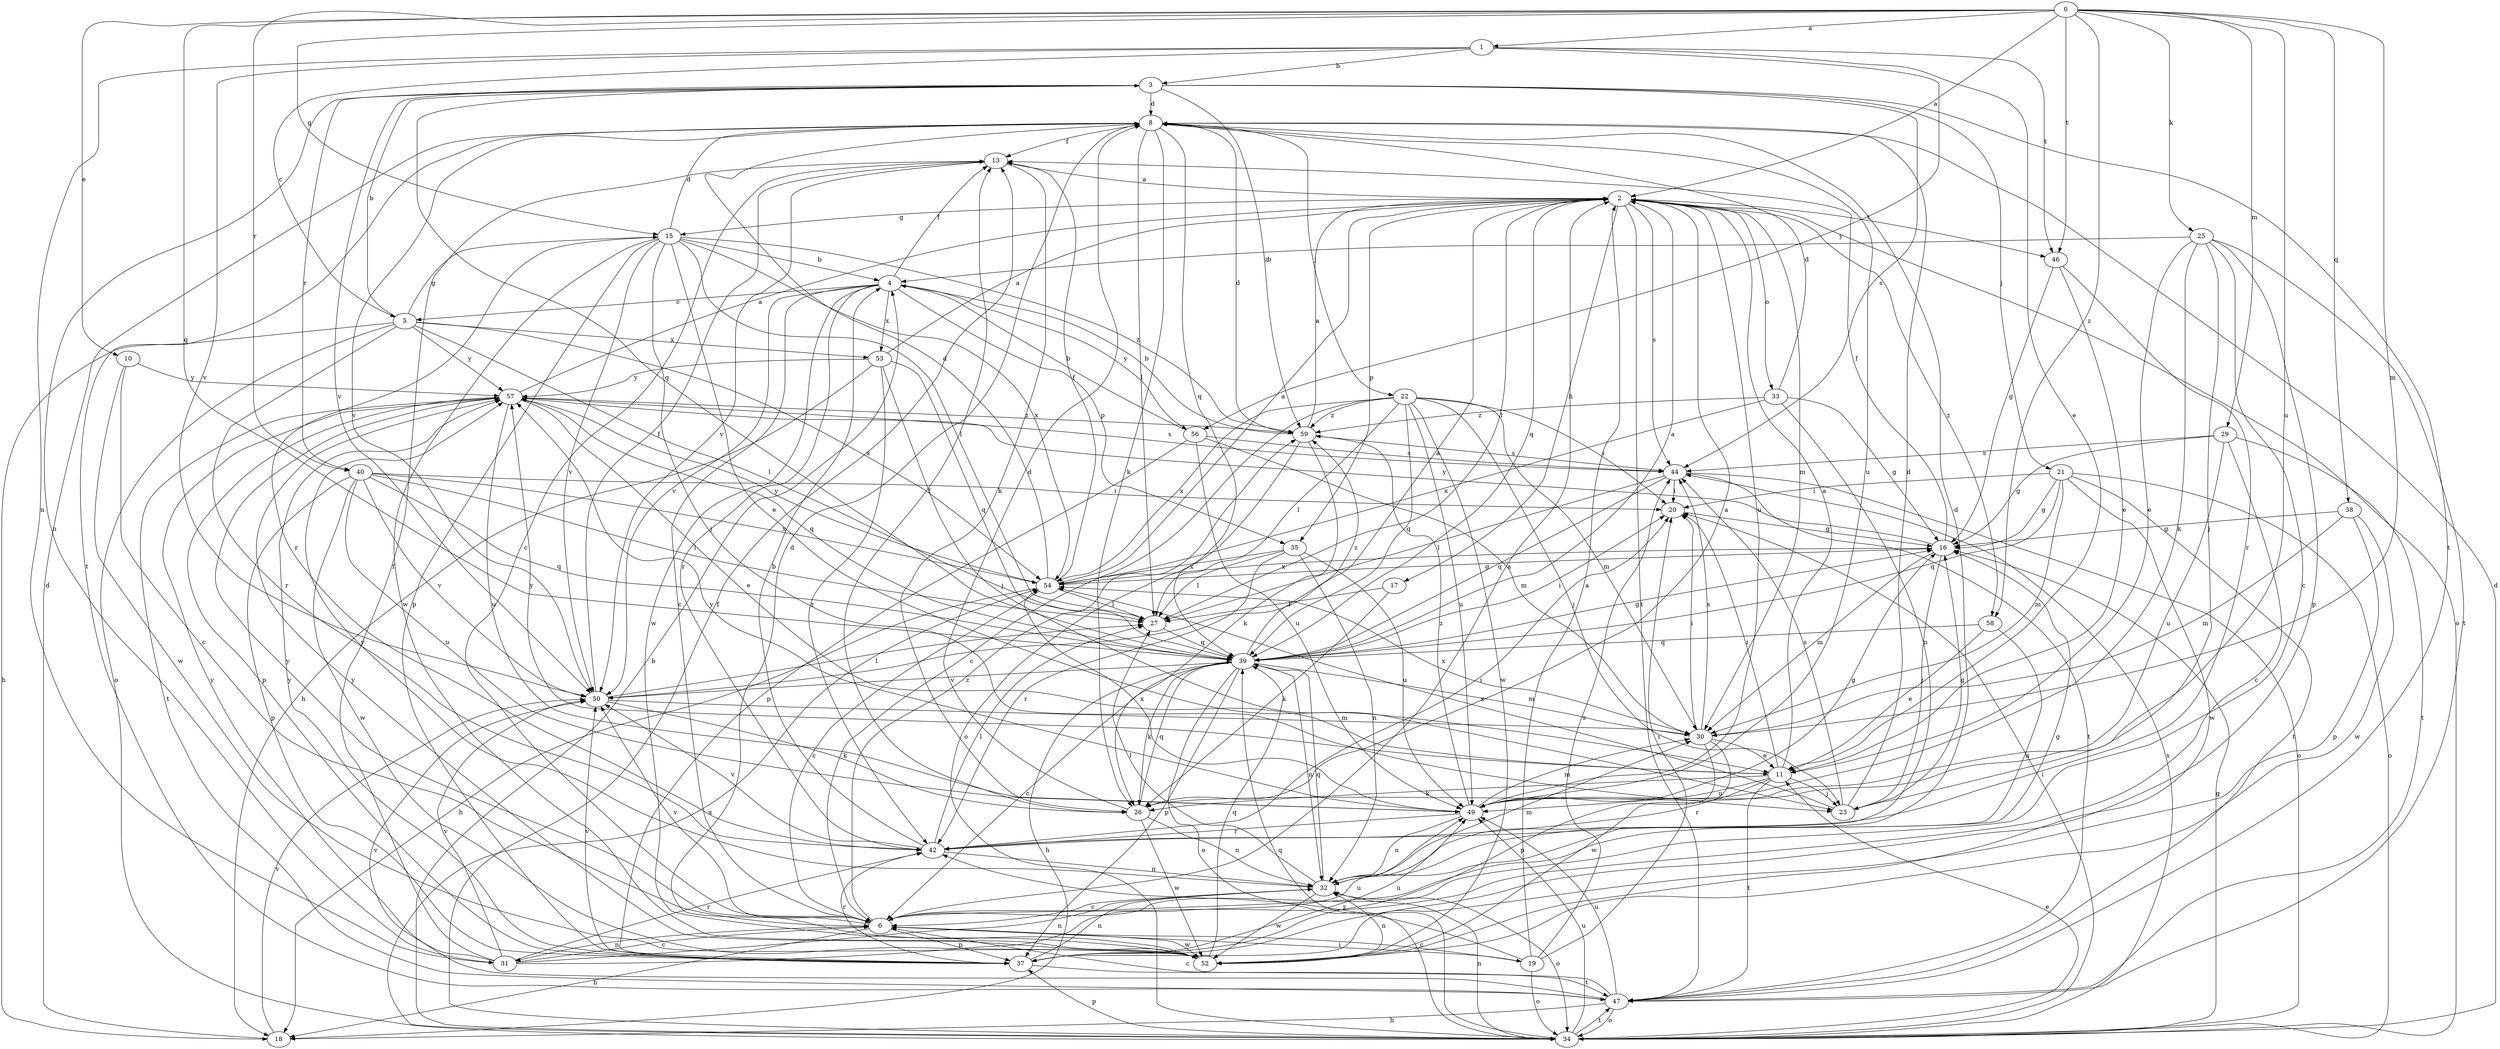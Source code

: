 strict digraph  {
0;
1;
2;
3;
4;
5;
6;
8;
10;
11;
13;
15;
16;
17;
18;
19;
20;
21;
22;
23;
25;
26;
27;
29;
30;
31;
32;
33;
34;
35;
37;
38;
39;
40;
42;
44;
46;
47;
49;
50;
52;
53;
54;
56;
57;
58;
59;
0 -> 1  [label=a];
0 -> 2  [label=a];
0 -> 10  [label=e];
0 -> 15  [label=g];
0 -> 25  [label=k];
0 -> 29  [label=m];
0 -> 30  [label=m];
0 -> 38  [label=q];
0 -> 39  [label=q];
0 -> 40  [label=r];
0 -> 46  [label=t];
0 -> 49  [label=u];
0 -> 58  [label=z];
1 -> 3  [label=b];
1 -> 5  [label=c];
1 -> 11  [label=e];
1 -> 31  [label=n];
1 -> 46  [label=t];
1 -> 50  [label=v];
1 -> 56  [label=y];
2 -> 15  [label=g];
2 -> 17  [label=h];
2 -> 27  [label=l];
2 -> 30  [label=m];
2 -> 33  [label=o];
2 -> 34  [label=o];
2 -> 35  [label=p];
2 -> 39  [label=q];
2 -> 44  [label=s];
2 -> 46  [label=t];
2 -> 47  [label=t];
2 -> 49  [label=u];
2 -> 58  [label=z];
3 -> 8  [label=d];
3 -> 21  [label=j];
3 -> 31  [label=n];
3 -> 39  [label=q];
3 -> 40  [label=r];
3 -> 44  [label=s];
3 -> 47  [label=t];
3 -> 50  [label=v];
3 -> 59  [label=z];
4 -> 5  [label=c];
4 -> 6  [label=c];
4 -> 13  [label=f];
4 -> 35  [label=p];
4 -> 42  [label=r];
4 -> 50  [label=v];
4 -> 52  [label=w];
4 -> 53  [label=x];
4 -> 56  [label=y];
5 -> 3  [label=b];
5 -> 15  [label=g];
5 -> 18  [label=h];
5 -> 27  [label=l];
5 -> 34  [label=o];
5 -> 42  [label=r];
5 -> 53  [label=x];
5 -> 54  [label=x];
5 -> 57  [label=y];
6 -> 2  [label=a];
6 -> 16  [label=g];
6 -> 18  [label=h];
6 -> 19  [label=i];
6 -> 31  [label=n];
6 -> 37  [label=p];
6 -> 50  [label=v];
6 -> 52  [label=w];
6 -> 57  [label=y];
6 -> 59  [label=z];
8 -> 13  [label=f];
8 -> 22  [label=j];
8 -> 26  [label=k];
8 -> 27  [label=l];
8 -> 39  [label=q];
8 -> 47  [label=t];
8 -> 49  [label=u];
8 -> 50  [label=v];
10 -> 6  [label=c];
10 -> 52  [label=w];
10 -> 57  [label=y];
11 -> 2  [label=a];
11 -> 20  [label=i];
11 -> 23  [label=j];
11 -> 26  [label=k];
11 -> 42  [label=r];
11 -> 47  [label=t];
11 -> 49  [label=u];
11 -> 57  [label=y];
13 -> 2  [label=a];
13 -> 6  [label=c];
13 -> 26  [label=k];
13 -> 50  [label=v];
15 -> 4  [label=b];
15 -> 8  [label=d];
15 -> 11  [label=e];
15 -> 23  [label=j];
15 -> 27  [label=l];
15 -> 37  [label=p];
15 -> 42  [label=r];
15 -> 50  [label=v];
15 -> 52  [label=w];
15 -> 54  [label=x];
15 -> 59  [label=z];
16 -> 13  [label=f];
16 -> 23  [label=j];
16 -> 30  [label=m];
16 -> 54  [label=x];
16 -> 57  [label=y];
17 -> 26  [label=k];
17 -> 27  [label=l];
18 -> 8  [label=d];
18 -> 50  [label=v];
19 -> 2  [label=a];
19 -> 6  [label=c];
19 -> 20  [label=i];
19 -> 34  [label=o];
19 -> 42  [label=r];
19 -> 44  [label=s];
20 -> 16  [label=g];
21 -> 16  [label=g];
21 -> 20  [label=i];
21 -> 30  [label=m];
21 -> 34  [label=o];
21 -> 39  [label=q];
21 -> 47  [label=t];
21 -> 52  [label=w];
22 -> 6  [label=c];
22 -> 20  [label=i];
22 -> 23  [label=j];
22 -> 27  [label=l];
22 -> 30  [label=m];
22 -> 39  [label=q];
22 -> 49  [label=u];
22 -> 52  [label=w];
22 -> 54  [label=x];
22 -> 59  [label=z];
23 -> 8  [label=d];
23 -> 16  [label=g];
23 -> 44  [label=s];
23 -> 54  [label=x];
25 -> 4  [label=b];
25 -> 6  [label=c];
25 -> 11  [label=e];
25 -> 23  [label=j];
25 -> 26  [label=k];
25 -> 37  [label=p];
25 -> 47  [label=t];
26 -> 2  [label=a];
26 -> 8  [label=d];
26 -> 13  [label=f];
26 -> 32  [label=n];
26 -> 39  [label=q];
26 -> 52  [label=w];
27 -> 39  [label=q];
29 -> 6  [label=c];
29 -> 16  [label=g];
29 -> 44  [label=s];
29 -> 47  [label=t];
29 -> 49  [label=u];
30 -> 11  [label=e];
30 -> 20  [label=i];
30 -> 37  [label=p];
30 -> 44  [label=s];
30 -> 52  [label=w];
30 -> 54  [label=x];
31 -> 6  [label=c];
31 -> 13  [label=f];
31 -> 32  [label=n];
31 -> 42  [label=r];
31 -> 49  [label=u];
31 -> 50  [label=v];
31 -> 57  [label=y];
32 -> 6  [label=c];
32 -> 8  [label=d];
32 -> 27  [label=l];
32 -> 30  [label=m];
32 -> 34  [label=o];
32 -> 39  [label=q];
32 -> 52  [label=w];
32 -> 57  [label=y];
33 -> 8  [label=d];
33 -> 16  [label=g];
33 -> 32  [label=n];
33 -> 54  [label=x];
33 -> 59  [label=z];
34 -> 4  [label=b];
34 -> 8  [label=d];
34 -> 11  [label=e];
34 -> 13  [label=f];
34 -> 16  [label=g];
34 -> 20  [label=i];
34 -> 32  [label=n];
34 -> 37  [label=p];
34 -> 39  [label=q];
34 -> 44  [label=s];
34 -> 47  [label=t];
34 -> 49  [label=u];
34 -> 54  [label=x];
35 -> 27  [label=l];
35 -> 32  [label=n];
35 -> 42  [label=r];
35 -> 49  [label=u];
35 -> 54  [label=x];
37 -> 32  [label=n];
37 -> 42  [label=r];
37 -> 47  [label=t];
37 -> 49  [label=u];
37 -> 50  [label=v];
37 -> 57  [label=y];
38 -> 16  [label=g];
38 -> 30  [label=m];
38 -> 37  [label=p];
38 -> 52  [label=w];
39 -> 2  [label=a];
39 -> 6  [label=c];
39 -> 16  [label=g];
39 -> 18  [label=h];
39 -> 20  [label=i];
39 -> 26  [label=k];
39 -> 30  [label=m];
39 -> 32  [label=n];
39 -> 34  [label=o];
39 -> 37  [label=p];
39 -> 50  [label=v];
39 -> 59  [label=z];
40 -> 20  [label=i];
40 -> 27  [label=l];
40 -> 37  [label=p];
40 -> 39  [label=q];
40 -> 49  [label=u];
40 -> 50  [label=v];
40 -> 52  [label=w];
40 -> 54  [label=x];
42 -> 4  [label=b];
42 -> 20  [label=i];
42 -> 27  [label=l];
42 -> 32  [label=n];
42 -> 50  [label=v];
44 -> 20  [label=i];
44 -> 27  [label=l];
44 -> 34  [label=o];
44 -> 39  [label=q];
44 -> 47  [label=t];
46 -> 11  [label=e];
46 -> 16  [label=g];
46 -> 42  [label=r];
47 -> 6  [label=c];
47 -> 18  [label=h];
47 -> 34  [label=o];
47 -> 49  [label=u];
47 -> 50  [label=v];
49 -> 16  [label=g];
49 -> 30  [label=m];
49 -> 32  [label=n];
49 -> 42  [label=r];
49 -> 54  [label=x];
49 -> 57  [label=y];
49 -> 59  [label=z];
50 -> 2  [label=a];
50 -> 13  [label=f];
50 -> 26  [label=k];
50 -> 27  [label=l];
50 -> 30  [label=m];
52 -> 8  [label=d];
52 -> 32  [label=n];
52 -> 39  [label=q];
52 -> 57  [label=y];
53 -> 2  [label=a];
53 -> 18  [label=h];
53 -> 23  [label=j];
53 -> 39  [label=q];
53 -> 42  [label=r];
53 -> 57  [label=y];
54 -> 2  [label=a];
54 -> 6  [label=c];
54 -> 8  [label=d];
54 -> 13  [label=f];
54 -> 16  [label=g];
54 -> 18  [label=h];
54 -> 27  [label=l];
54 -> 57  [label=y];
56 -> 4  [label=b];
56 -> 30  [label=m];
56 -> 37  [label=p];
56 -> 44  [label=s];
56 -> 49  [label=u];
57 -> 2  [label=a];
57 -> 11  [label=e];
57 -> 37  [label=p];
57 -> 39  [label=q];
57 -> 44  [label=s];
57 -> 47  [label=t];
57 -> 49  [label=u];
57 -> 59  [label=z];
58 -> 11  [label=e];
58 -> 32  [label=n];
58 -> 39  [label=q];
59 -> 2  [label=a];
59 -> 4  [label=b];
59 -> 8  [label=d];
59 -> 26  [label=k];
59 -> 34  [label=o];
59 -> 44  [label=s];
}
